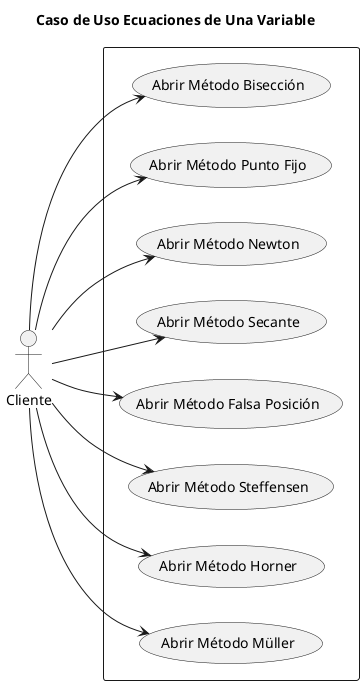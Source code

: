 @startuml

title Caso de Uso Ecuaciones de Una Variable

left to right direction

actor Cliente as user

rectangle  {
    usecase "Abrir Método Bisección" as bisection
    usecase "Abrir Método Punto Fijo" as fixedPoint
    usecase "Abrir Método Newton" as newton
    usecase "Abrir Método Secante" as secant
    usecase "Abrir Método Falsa Posición" as falsePosition
    usecase "Abrir Método Steffensen" as steffensen
    usecase "Abrir Método Horner" as horner
    usecase "Abrir Método Müller" as müller
}

user --> bisection: ""
user --> fixedPoint: ""
user --> newton: ""
user --> secant: ""
user --> falsePosition: ""
user --> steffensen: ""
user --> horner: ""
user --> müller: ""

@enduml